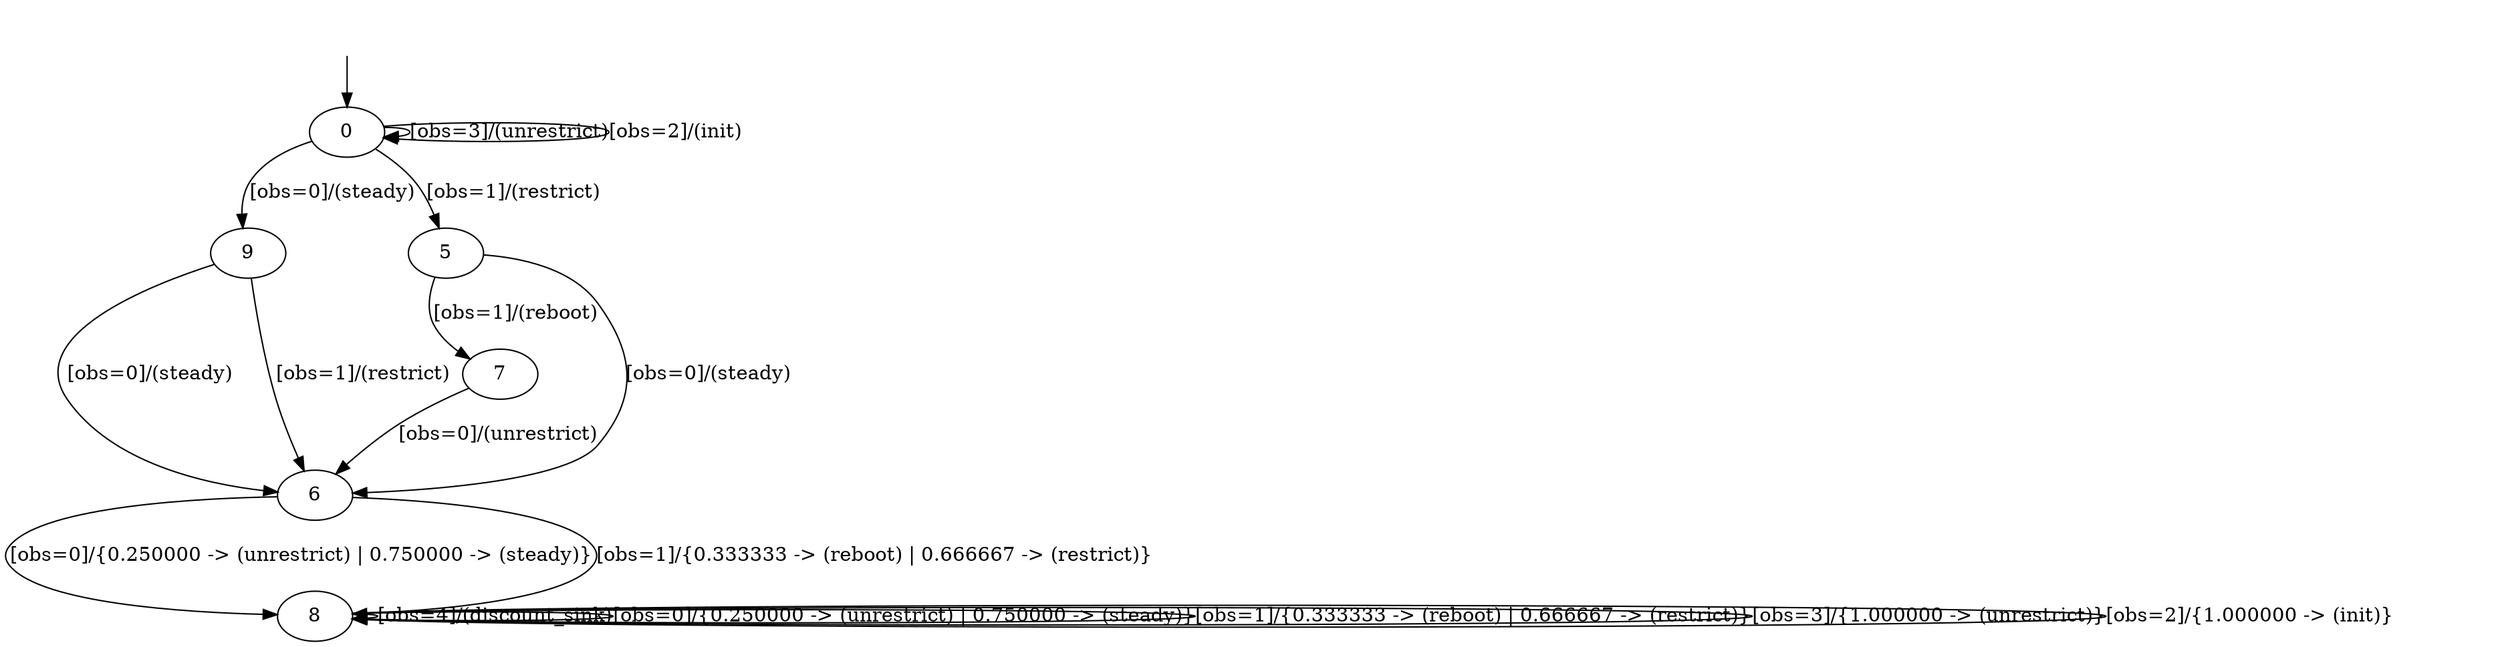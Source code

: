 digraph {
9;
8;
7;
6;
5;
0;
__init [label="", style=invis, width=0];
__init -> 0;
9 -> 6 [label="[obs=0]/(steady)"];
9 -> 6 [label="[obs=1]/(restrict)"];
8 -> 8 [label="[obs=4]/(discount_sink)"];
8 -> 8 [label="[obs=0]/{0.250000 -> (unrestrict) | 0.750000 -> (steady)}"];
8 -> 8 [label="[obs=1]/{0.333333 -> (reboot) | 0.666667 -> (restrict)}"];
8 -> 8 [label="[obs=3]/{1.000000 -> (unrestrict)}"];
8 -> 8 [label="[obs=2]/{1.000000 -> (init)}"];
7 -> 6 [label="[obs=0]/(unrestrict)"];
6 -> 8 [label="[obs=0]/{0.250000 -> (unrestrict) | 0.750000 -> (steady)}"];
6 -> 8 [label="[obs=1]/{0.333333 -> (reboot) | 0.666667 -> (restrict)}"];
5 -> 6 [label="[obs=0]/(steady)"];
5 -> 7 [label="[obs=1]/(reboot)"];
0 -> 9 [label="[obs=0]/(steady)"];
0 -> 5 [label="[obs=1]/(restrict)"];
0 -> 0 [label="[obs=3]/(unrestrict)"];
0 -> 0 [label="[obs=2]/(init)"];
}